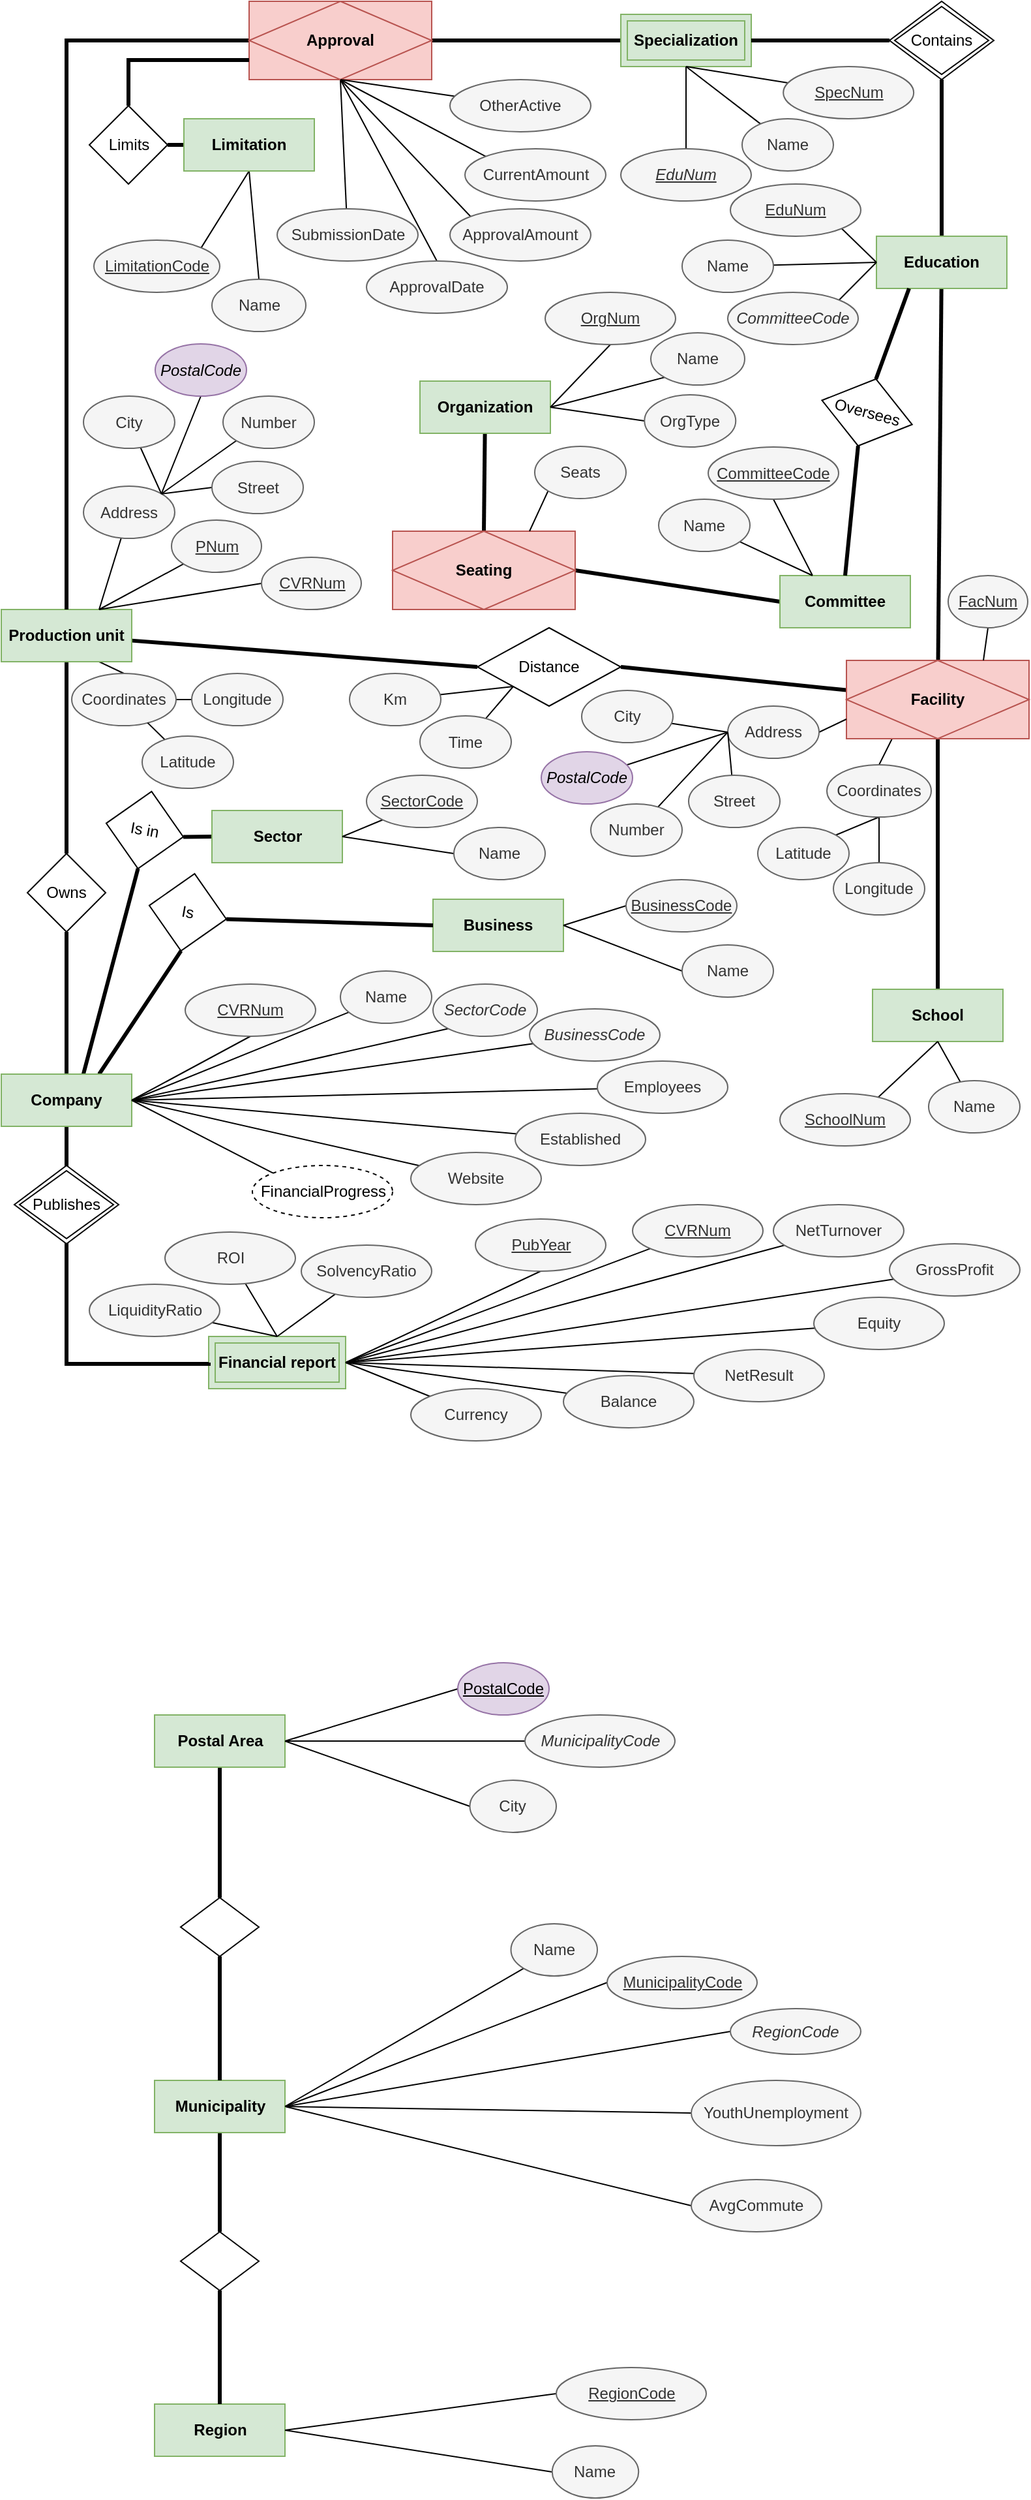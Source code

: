 <mxfile version="13.6.2" type="device"><diagram id="R2lEEEUBdFMjLlhIrx00" name="Page-1"><mxGraphModel dx="1422" dy="794" grid="1" gridSize="10" guides="1" tooltips="1" connect="1" arrows="1" fold="1" page="1" pageScale="1" pageWidth="827" pageHeight="1169" math="0" shadow="0" extFonts="Permanent Marker^https://fonts.googleapis.com/css?family=Permanent+Marker"><root><mxCell id="0"/><mxCell id="1" parent="0"/><mxCell id="ZWvB_B88HKufBwepYEwD-77" style="edgeStyle=none;orthogonalLoop=1;jettySize=auto;html=1;entryX=0.5;entryY=1;entryDx=0;entryDy=0;endArrow=none;endFill=0;strokeColor=#000000;strokeWidth=3;" parent="1" source="ZWvB_B88HKufBwepYEwD-1" target="ZWvB_B88HKufBwepYEwD-22" edge="1"><mxGeometry relative="1" as="geometry"><mxPoint x="70" y="758" as="targetPoint"/></mxGeometry></mxCell><mxCell id="ZWvB_B88HKufBwepYEwD-177" style="edgeStyle=none;rounded=0;orthogonalLoop=1;jettySize=auto;html=1;entryX=0.5;entryY=0;entryDx=0;entryDy=0;endArrow=none;endFill=0;strokeColor=#000000;strokeWidth=3;" parent="1" source="ZWvB_B88HKufBwepYEwD-1" edge="1"><mxGeometry relative="1" as="geometry"><mxPoint x="70" y="952" as="targetPoint"/></mxGeometry></mxCell><mxCell id="fMbRERLVBuV7ogsrsI-v-28" style="edgeStyle=none;rounded=0;orthogonalLoop=1;jettySize=auto;html=1;exitX=1;exitY=0.5;exitDx=0;exitDy=0;entryX=0.5;entryY=1;entryDx=0;entryDy=0;endArrow=none;endFill=0;strokeWidth=1;fontSize=11;" parent="1" source="ZWvB_B88HKufBwepYEwD-1" target="ZWvB_B88HKufBwepYEwD-84" edge="1"><mxGeometry relative="1" as="geometry"/></mxCell><mxCell id="fMbRERLVBuV7ogsrsI-v-30" style="edgeStyle=none;rounded=0;orthogonalLoop=1;jettySize=auto;html=1;entryX=0.5;entryY=1;entryDx=0;entryDy=0;endArrow=none;endFill=0;strokeWidth=3;fontSize=11;" parent="1" target="fMbRERLVBuV7ogsrsI-v-29" edge="1"><mxGeometry relative="1" as="geometry"><mxPoint x="80" y="870" as="sourcePoint"/><mxPoint x="146.791" y="748.544" as="targetPoint"/></mxGeometry></mxCell><mxCell id="fMbRERLVBuV7ogsrsI-v-48" style="edgeStyle=none;rounded=0;orthogonalLoop=1;jettySize=auto;html=1;exitX=0.75;exitY=0;exitDx=0;exitDy=0;entryX=0.5;entryY=1;entryDx=0;entryDy=0;endArrow=none;endFill=0;strokeWidth=3;fontSize=9;" parent="1" source="ZWvB_B88HKufBwepYEwD-1" target="fMbRERLVBuV7ogsrsI-v-47" edge="1"><mxGeometry relative="1" as="geometry"/></mxCell><mxCell id="ZWvB_B88HKufBwepYEwD-1" value="Company" style="whiteSpace=wrap;html=1;align=center;fillColor=#d5e8d4;strokeColor=#82b366;fontStyle=1" parent="1" vertex="1"><mxGeometry x="20" y="859" width="100" height="40" as="geometry"/></mxCell><mxCell id="ZWvB_B88HKufBwepYEwD-76" style="edgeStyle=none;orthogonalLoop=1;jettySize=auto;html=1;entryX=0.5;entryY=0;entryDx=0;entryDy=0;endArrow=none;endFill=0;strokeColor=#000000;strokeWidth=3;" parent="1" source="ZWvB_B88HKufBwepYEwD-10" target="ZWvB_B88HKufBwepYEwD-22" edge="1"><mxGeometry relative="1" as="geometry"/></mxCell><mxCell id="ZWvB_B88HKufBwepYEwD-124" style="edgeStyle=none;rounded=0;orthogonalLoop=1;jettySize=auto;html=1;entryX=0;entryY=0.5;entryDx=0;entryDy=0;endArrow=none;endFill=0;strokeColor=#000000;strokeWidth=3;" parent="1" source="ZWvB_B88HKufBwepYEwD-10" target="ZWvB_B88HKufBwepYEwD-123" edge="1"><mxGeometry relative="1" as="geometry"/></mxCell><mxCell id="fMbRERLVBuV7ogsrsI-v-2" style="rounded=0;orthogonalLoop=1;jettySize=auto;html=1;entryX=0.5;entryY=0;entryDx=0;entryDy=0;endArrow=none;endFill=0;exitX=0.75;exitY=1;exitDx=0;exitDy=0;" parent="1" source="ZWvB_B88HKufBwepYEwD-10" target="fMbRERLVBuV7ogsrsI-v-1" edge="1"><mxGeometry relative="1" as="geometry"/></mxCell><mxCell id="ZWvB_B88HKufBwepYEwD-10" value="Production unit" style="whiteSpace=wrap;html=1;align=center;fillColor=#d5e8d4;strokeColor=#82b366;fontStyle=1" parent="1" vertex="1"><mxGeometry x="20" y="503" width="100" height="40" as="geometry"/></mxCell><mxCell id="ZWvB_B88HKufBwepYEwD-75" style="edgeStyle=none;orthogonalLoop=1;jettySize=auto;html=1;entryX=1;entryY=0.5;entryDx=0;entryDy=0;endArrow=none;endFill=0;strokeColor=#000000;strokeWidth=3;" parent="1" source="ZWvB_B88HKufBwepYEwD-16" target="ZWvB_B88HKufBwepYEwD-18" edge="1"><mxGeometry relative="1" as="geometry"/></mxCell><mxCell id="ZWvB_B88HKufBwepYEwD-16" value="Specialization" style="shape=ext;margin=3;double=1;whiteSpace=wrap;html=1;align=center;fillColor=#d5e8d4;strokeColor=#82b366;fontStyle=1" parent="1" vertex="1"><mxGeometry x="495" y="47" width="100" height="40" as="geometry"/></mxCell><mxCell id="ZWvB_B88HKufBwepYEwD-43" style="edgeStyle=none;orthogonalLoop=1;jettySize=auto;html=1;endArrow=none;endFill=0;strokeColor=#000000;strokeWidth=3;" parent="1" source="ZWvB_B88HKufBwepYEwD-17" target="ZWvB_B88HKufBwepYEwD-42" edge="1"><mxGeometry relative="1" as="geometry"/></mxCell><mxCell id="fMbRERLVBuV7ogsrsI-v-22" style="edgeStyle=none;rounded=0;orthogonalLoop=1;jettySize=auto;html=1;exitX=0.5;exitY=0;exitDx=0;exitDy=0;entryX=0.5;entryY=1;entryDx=0;entryDy=0;endArrow=none;endFill=0;strokeWidth=3;" parent="1" source="ZWvB_B88HKufBwepYEwD-17" target="fMbRERLVBuV7ogsrsI-v-21" edge="1"><mxGeometry relative="1" as="geometry"/></mxCell><mxCell id="ZWvB_B88HKufBwepYEwD-17" value="Education" style="whiteSpace=wrap;html=1;align=center;fillColor=#d5e8d4;strokeColor=#82b366;fontStyle=1" parent="1" vertex="1"><mxGeometry x="691" y="217" width="100" height="40" as="geometry"/></mxCell><mxCell id="ZWvB_B88HKufBwepYEwD-166" style="edgeStyle=orthogonalEdgeStyle;rounded=0;orthogonalLoop=1;jettySize=auto;html=1;entryX=0.5;entryY=0;entryDx=0;entryDy=0;endArrow=none;endFill=0;strokeColor=#000000;exitX=0;exitY=0.5;exitDx=0;exitDy=0;strokeWidth=3;" parent="1" source="ZWvB_B88HKufBwepYEwD-18" target="ZWvB_B88HKufBwepYEwD-10" edge="1"><mxGeometry relative="1" as="geometry"/></mxCell><mxCell id="ZWvB_B88HKufBwepYEwD-228" style="edgeStyle=none;rounded=0;orthogonalLoop=1;jettySize=auto;html=1;entryX=0;entryY=0;entryDx=0;entryDy=0;endArrow=none;endFill=0;strokeColor=#000000;strokeWidth=1;exitX=0.5;exitY=1;exitDx=0;exitDy=0;" parent="1" source="ZWvB_B88HKufBwepYEwD-18" target="ZWvB_B88HKufBwepYEwD-226" edge="1"><mxGeometry relative="1" as="geometry"/></mxCell><mxCell id="ZWvB_B88HKufBwepYEwD-231" style="edgeStyle=none;rounded=0;orthogonalLoop=1;jettySize=auto;html=1;exitX=0.5;exitY=1;exitDx=0;exitDy=0;endArrow=none;endFill=0;strokeColor=#000000;strokeWidth=1;" parent="1" source="ZWvB_B88HKufBwepYEwD-18" target="ZWvB_B88HKufBwepYEwD-224" edge="1"><mxGeometry relative="1" as="geometry"/></mxCell><mxCell id="ZWvB_B88HKufBwepYEwD-232" style="edgeStyle=none;rounded=0;orthogonalLoop=1;jettySize=auto;html=1;exitX=0.5;exitY=1;exitDx=0;exitDy=0;entryX=0.5;entryY=0;entryDx=0;entryDy=0;endArrow=none;endFill=0;strokeColor=#000000;strokeWidth=1;" parent="1" source="ZWvB_B88HKufBwepYEwD-18" target="ZWvB_B88HKufBwepYEwD-225" edge="1"><mxGeometry relative="1" as="geometry"/></mxCell><mxCell id="ZWvB_B88HKufBwepYEwD-233" style="edgeStyle=none;rounded=0;orthogonalLoop=1;jettySize=auto;html=1;exitX=0.5;exitY=1;exitDx=0;exitDy=0;entryX=0;entryY=0;entryDx=0;entryDy=0;endArrow=none;endFill=0;strokeColor=#000000;strokeWidth=1;" parent="1" source="ZWvB_B88HKufBwepYEwD-18" target="ZWvB_B88HKufBwepYEwD-227" edge="1"><mxGeometry relative="1" as="geometry"/></mxCell><mxCell id="ZWvB_B88HKufBwepYEwD-18" value="Approval" style="shape=associativeEntity;whiteSpace=wrap;html=1;align=center;fillColor=#f8cecc;strokeColor=#b85450;fontStyle=1" parent="1" vertex="1"><mxGeometry x="210" y="37" width="140" height="60" as="geometry"/></mxCell><mxCell id="ZWvB_B88HKufBwepYEwD-22" value="Owns" style="shape=rhombus;perimeter=rhombusPerimeter;whiteSpace=wrap;html=1;align=center;" parent="1" vertex="1"><mxGeometry x="40" y="690" width="60" height="60" as="geometry"/></mxCell><mxCell id="ZWvB_B88HKufBwepYEwD-44" style="edgeStyle=none;orthogonalLoop=1;jettySize=auto;html=1;entryX=0.5;entryY=1;entryDx=0;entryDy=0;endArrow=none;endFill=0;strokeColor=#000000;strokeWidth=3;" parent="1" source="ZWvB_B88HKufBwepYEwD-36" target="ZWvB_B88HKufBwepYEwD-42" edge="1"><mxGeometry relative="1" as="geometry"/></mxCell><mxCell id="ZWvB_B88HKufBwepYEwD-36" value="School" style="whiteSpace=wrap;html=1;align=center;fillColor=#d5e8d4;strokeColor=#82b366;fontStyle=1" parent="1" vertex="1"><mxGeometry x="688" y="794" width="100" height="40" as="geometry"/></mxCell><mxCell id="ZWvB_B88HKufBwepYEwD-41" style="edgeStyle=none;orthogonalLoop=1;jettySize=auto;html=1;entryX=0.5;entryY=1;entryDx=0;entryDy=0;endArrow=none;endFill=0;strokeColor=#000000;strokeWidth=1;exitX=0.74;exitY=0.1;exitDx=0;exitDy=0;exitPerimeter=0;" parent="1" source="ZWvB_B88HKufBwepYEwD-37" target="ZWvB_B88HKufBwepYEwD-36" edge="1"><mxGeometry relative="1" as="geometry"><mxPoint x="697.503" y="866.14" as="sourcePoint"/></mxGeometry></mxCell><mxCell id="ZWvB_B88HKufBwepYEwD-37" value="SchoolNum" style="ellipse;whiteSpace=wrap;html=1;align=center;fontStyle=4;fillColor=#f5f5f5;strokeColor=#666666;fontColor=#333333;" parent="1" vertex="1"><mxGeometry x="617" y="874" width="100" height="40" as="geometry"/></mxCell><mxCell id="ZWvB_B88HKufBwepYEwD-40" style="edgeStyle=none;orthogonalLoop=1;jettySize=auto;html=1;entryX=0.5;entryY=1;entryDx=0;entryDy=0;endArrow=none;endFill=0;strokeColor=#000000;strokeWidth=1;" parent="1" source="ZWvB_B88HKufBwepYEwD-39" target="ZWvB_B88HKufBwepYEwD-36" edge="1"><mxGeometry relative="1" as="geometry"/></mxCell><mxCell id="ZWvB_B88HKufBwepYEwD-39" value="Name" style="ellipse;whiteSpace=wrap;html=1;align=center;fontStyle=0;fillColor=#f5f5f5;strokeColor=#666666;fontColor=#333333;" parent="1" vertex="1"><mxGeometry x="731" y="864" width="70" height="40" as="geometry"/></mxCell><mxCell id="ZWvB_B88HKufBwepYEwD-141" style="edgeStyle=none;rounded=0;orthogonalLoop=1;jettySize=auto;html=1;entryX=1;entryY=0.5;entryDx=0;entryDy=0;endArrow=none;endFill=0;strokeColor=#000000;strokeWidth=3;" parent="1" source="ZWvB_B88HKufBwepYEwD-42" target="ZWvB_B88HKufBwepYEwD-123" edge="1"><mxGeometry relative="1" as="geometry"/></mxCell><mxCell id="fMbRERLVBuV7ogsrsI-v-15" style="edgeStyle=none;rounded=0;orthogonalLoop=1;jettySize=auto;html=1;exitX=0.25;exitY=1;exitDx=0;exitDy=0;entryX=0.5;entryY=0;entryDx=0;entryDy=0;endArrow=none;endFill=0;" parent="1" source="ZWvB_B88HKufBwepYEwD-42" target="fMbRERLVBuV7ogsrsI-v-10" edge="1"><mxGeometry relative="1" as="geometry"/></mxCell><mxCell id="ZWvB_B88HKufBwepYEwD-42" value="Facility" style="shape=associativeEntity;whiteSpace=wrap;html=1;align=center;fillColor=#f8cecc;strokeColor=#b85450;fontStyle=1" parent="1" vertex="1"><mxGeometry x="668" y="542" width="140" height="60" as="geometry"/></mxCell><mxCell id="fMbRERLVBuV7ogsrsI-v-7" style="edgeStyle=none;rounded=0;orthogonalLoop=1;jettySize=auto;html=1;exitX=1;exitY=0.5;exitDx=0;exitDy=0;entryX=0;entryY=0.75;entryDx=0;entryDy=0;endArrow=none;endFill=0;" parent="1" source="ZWvB_B88HKufBwepYEwD-48" target="ZWvB_B88HKufBwepYEwD-42" edge="1"><mxGeometry relative="1" as="geometry"><mxPoint x="637.749" y="595.858" as="sourcePoint"/></mxGeometry></mxCell><mxCell id="ZWvB_B88HKufBwepYEwD-48" value="Address" style="ellipse;whiteSpace=wrap;html=1;align=center;fontStyle=0;fillColor=#f5f5f5;strokeColor=#666666;fontColor=#333333;" parent="1" vertex="1"><mxGeometry x="577" y="577" width="70" height="40" as="geometry"/></mxCell><mxCell id="ZWvB_B88HKufBwepYEwD-57" style="edgeStyle=none;orthogonalLoop=1;jettySize=auto;html=1;endArrow=none;endFill=0;strokeColor=#000000;entryX=0;entryY=0.5;entryDx=0;entryDy=0;" parent="1" source="ZWvB_B88HKufBwepYEwD-50" target="ZWvB_B88HKufBwepYEwD-48" edge="1"><mxGeometry relative="1" as="geometry"><mxPoint x="538" y="637" as="targetPoint"/></mxGeometry></mxCell><mxCell id="ZWvB_B88HKufBwepYEwD-50" value="Street" style="ellipse;whiteSpace=wrap;html=1;align=center;fontStyle=0;fillColor=#f5f5f5;strokeColor=#666666;fontColor=#333333;" parent="1" vertex="1"><mxGeometry x="547" y="630" width="70" height="40" as="geometry"/></mxCell><mxCell id="ZWvB_B88HKufBwepYEwD-56" style="edgeStyle=none;orthogonalLoop=1;jettySize=auto;html=1;entryX=0;entryY=0.5;entryDx=0;entryDy=0;endArrow=none;endFill=0;strokeColor=#000000;" parent="1" source="ZWvB_B88HKufBwepYEwD-51" target="ZWvB_B88HKufBwepYEwD-48" edge="1"><mxGeometry relative="1" as="geometry"/></mxCell><mxCell id="ZWvB_B88HKufBwepYEwD-51" value="Number" style="ellipse;whiteSpace=wrap;html=1;align=center;fontStyle=0;fillColor=#f5f5f5;strokeColor=#666666;fontColor=#333333;" parent="1" vertex="1"><mxGeometry x="472" y="652" width="70" height="40" as="geometry"/></mxCell><mxCell id="ZWvB_B88HKufBwepYEwD-55" style="edgeStyle=none;orthogonalLoop=1;jettySize=auto;html=1;endArrow=none;endFill=0;strokeColor=#000000;entryX=0;entryY=0.5;entryDx=0;entryDy=0;" parent="1" source="ZWvB_B88HKufBwepYEwD-52" target="ZWvB_B88HKufBwepYEwD-48" edge="1"><mxGeometry relative="1" as="geometry"><mxPoint x="583" y="602" as="targetPoint"/></mxGeometry></mxCell><mxCell id="ZWvB_B88HKufBwepYEwD-52" value="&lt;i&gt;PostalCode&lt;/i&gt;" style="ellipse;whiteSpace=wrap;html=1;align=center;fontStyle=0;fillColor=#e1d5e7;strokeColor=#9673a6;" parent="1" vertex="1"><mxGeometry x="434" y="612" width="70" height="40" as="geometry"/></mxCell><mxCell id="ZWvB_B88HKufBwepYEwD-54" style="edgeStyle=none;orthogonalLoop=1;jettySize=auto;html=1;entryX=0;entryY=0.5;entryDx=0;entryDy=0;endArrow=none;endFill=0;strokeColor=#000000;" parent="1" source="ZWvB_B88HKufBwepYEwD-53" target="ZWvB_B88HKufBwepYEwD-48" edge="1"><mxGeometry relative="1" as="geometry"/></mxCell><mxCell id="ZWvB_B88HKufBwepYEwD-53" value="City" style="ellipse;whiteSpace=wrap;html=1;align=center;fontStyle=0;fillColor=#f5f5f5;strokeColor=#666666;fontColor=#333333;" parent="1" vertex="1"><mxGeometry x="465" y="565" width="70" height="40" as="geometry"/></mxCell><mxCell id="ZWvB_B88HKufBwepYEwD-66" style="edgeStyle=none;orthogonalLoop=1;jettySize=auto;html=1;entryX=0;entryY=0.5;entryDx=0;entryDy=0;endArrow=none;endFill=0;strokeColor=#000000;" parent="1" source="ZWvB_B88HKufBwepYEwD-65" target="ZWvB_B88HKufBwepYEwD-17" edge="1"><mxGeometry relative="1" as="geometry"/></mxCell><mxCell id="ZWvB_B88HKufBwepYEwD-65" value="Name" style="ellipse;whiteSpace=wrap;html=1;align=center;fontStyle=0;fillColor=#f5f5f5;strokeColor=#666666;fontColor=#333333;" parent="1" vertex="1"><mxGeometry x="542" y="220" width="70" height="40" as="geometry"/></mxCell><mxCell id="ZWvB_B88HKufBwepYEwD-68" style="edgeStyle=none;orthogonalLoop=1;jettySize=auto;html=1;entryX=0;entryY=0.5;entryDx=0;entryDy=0;endArrow=none;endFill=0;strokeColor=#000000;exitX=1;exitY=1;exitDx=0;exitDy=0;" parent="1" source="ZWvB_B88HKufBwepYEwD-67" target="ZWvB_B88HKufBwepYEwD-17" edge="1"><mxGeometry relative="1" as="geometry"><mxPoint x="663.361" y="214.889" as="sourcePoint"/></mxGeometry></mxCell><mxCell id="ZWvB_B88HKufBwepYEwD-67" value="EduNum" style="ellipse;whiteSpace=wrap;html=1;align=center;fontStyle=4;fillColor=#f5f5f5;strokeColor=#666666;fontColor=#333333;" parent="1" vertex="1"><mxGeometry x="579" y="177" width="100" height="40" as="geometry"/></mxCell><mxCell id="ZWvB_B88HKufBwepYEwD-72" style="edgeStyle=none;orthogonalLoop=1;jettySize=auto;html=1;entryX=0.5;entryY=1;entryDx=0;entryDy=0;endArrow=none;endFill=0;strokeColor=#000000;" parent="1" source="ZWvB_B88HKufBwepYEwD-69" target="ZWvB_B88HKufBwepYEwD-16" edge="1"><mxGeometry relative="1" as="geometry"/></mxCell><mxCell id="ZWvB_B88HKufBwepYEwD-69" value="SpecNum" style="ellipse;whiteSpace=wrap;html=1;align=center;fontStyle=4;fillColor=#f5f5f5;strokeColor=#666666;fontColor=#333333;" parent="1" vertex="1"><mxGeometry x="619.58" y="87" width="100" height="40" as="geometry"/></mxCell><mxCell id="ZWvB_B88HKufBwepYEwD-73" style="edgeStyle=none;orthogonalLoop=1;jettySize=auto;html=1;entryX=0.5;entryY=1;entryDx=0;entryDy=0;endArrow=none;endFill=0;strokeColor=#000000;" parent="1" source="ZWvB_B88HKufBwepYEwD-70" target="ZWvB_B88HKufBwepYEwD-16" edge="1"><mxGeometry relative="1" as="geometry"/></mxCell><mxCell id="ZWvB_B88HKufBwepYEwD-70" value="Name" style="ellipse;whiteSpace=wrap;html=1;align=center;fontStyle=0;fillColor=#f5f5f5;strokeColor=#666666;fontColor=#333333;" parent="1" vertex="1"><mxGeometry x="588" y="127" width="70" height="40" as="geometry"/></mxCell><mxCell id="ZWvB_B88HKufBwepYEwD-79" style="edgeStyle=none;orthogonalLoop=1;jettySize=auto;html=1;entryX=0.75;entryY=0;entryDx=0;entryDy=0;endArrow=none;endFill=0;strokeColor=#000000;" parent="1" source="ZWvB_B88HKufBwepYEwD-78" target="ZWvB_B88HKufBwepYEwD-10" edge="1"><mxGeometry relative="1" as="geometry"><mxPoint x="82.5" y="484.5" as="targetPoint"/></mxGeometry></mxCell><mxCell id="ZWvB_B88HKufBwepYEwD-78" value="PNum" style="ellipse;whiteSpace=wrap;html=1;align=center;fontStyle=4;fillColor=#f5f5f5;strokeColor=#666666;fontColor=#333333;" parent="1" vertex="1"><mxGeometry x="150.5" y="434.5" width="69" height="40" as="geometry"/></mxCell><mxCell id="ZWvB_B88HKufBwepYEwD-84" value="CVRNum" style="ellipse;whiteSpace=wrap;html=1;align=center;fontStyle=4;fillColor=#f5f5f5;strokeColor=#666666;fontColor=#333333;" parent="1" vertex="1"><mxGeometry x="161" y="790" width="100" height="40" as="geometry"/></mxCell><mxCell id="ZWvB_B88HKufBwepYEwD-87" style="edgeStyle=none;rounded=0;orthogonalLoop=1;jettySize=auto;html=1;entryX=1;entryY=0.5;entryDx=0;entryDy=0;endArrow=none;endFill=0;strokeColor=#000000;" parent="1" source="ZWvB_B88HKufBwepYEwD-85" target="ZWvB_B88HKufBwepYEwD-1" edge="1"><mxGeometry relative="1" as="geometry"><mxPoint x="149" y="854" as="targetPoint"/></mxGeometry></mxCell><mxCell id="ZWvB_B88HKufBwepYEwD-85" value="Name" style="ellipse;whiteSpace=wrap;html=1;align=center;fontStyle=0;fillColor=#f5f5f5;strokeColor=#666666;fontColor=#333333;" parent="1" vertex="1"><mxGeometry x="280" y="780" width="70" height="40" as="geometry"/></mxCell><mxCell id="ZWvB_B88HKufBwepYEwD-118" style="edgeStyle=none;rounded=0;orthogonalLoop=1;jettySize=auto;html=1;entryX=0.5;entryY=1;entryDx=0;entryDy=0;endArrow=none;endFill=0;strokeColor=#000000;exitX=1;exitY=0;exitDx=0;exitDy=0;" parent="1" source="ZWvB_B88HKufBwepYEwD-93" target="ZWvB_B88HKufBwepYEwD-99" edge="1"><mxGeometry relative="1" as="geometry"><mxPoint x="111.5" y="371.5" as="sourcePoint"/></mxGeometry></mxCell><mxCell id="ZWvB_B88HKufBwepYEwD-119" style="edgeStyle=none;rounded=0;orthogonalLoop=1;jettySize=auto;html=1;entryX=0;entryY=1;entryDx=0;entryDy=0;endArrow=none;endFill=0;strokeColor=#000000;exitX=1;exitY=0;exitDx=0;exitDy=0;" parent="1" source="ZWvB_B88HKufBwepYEwD-93" target="ZWvB_B88HKufBwepYEwD-97" edge="1"><mxGeometry relative="1" as="geometry"><mxPoint x="155.5" y="373" as="targetPoint"/></mxGeometry></mxCell><mxCell id="ZWvB_B88HKufBwepYEwD-151" style="edgeStyle=none;rounded=0;orthogonalLoop=1;jettySize=auto;html=1;entryX=0.75;entryY=0;entryDx=0;entryDy=0;endArrow=none;endFill=0;strokeColor=#000000;" parent="1" source="ZWvB_B88HKufBwepYEwD-93" target="ZWvB_B88HKufBwepYEwD-10" edge="1"><mxGeometry relative="1" as="geometry"><mxPoint x="82.5" y="484.5" as="targetPoint"/></mxGeometry></mxCell><mxCell id="ZWvB_B88HKufBwepYEwD-93" value="Address" style="ellipse;whiteSpace=wrap;html=1;align=center;fontStyle=0;fillColor=#f5f5f5;strokeColor=#666666;fontColor=#333333;" parent="1" vertex="1"><mxGeometry x="83" y="408.5" width="70" height="40" as="geometry"/></mxCell><mxCell id="fMbRERLVBuV7ogsrsI-v-25" style="edgeStyle=none;rounded=0;orthogonalLoop=1;jettySize=auto;html=1;exitX=0;exitY=0.5;exitDx=0;exitDy=0;endArrow=none;endFill=0;strokeWidth=1;fontSize=11;entryX=1;entryY=0;entryDx=0;entryDy=0;" parent="1" source="ZWvB_B88HKufBwepYEwD-95" target="ZWvB_B88HKufBwepYEwD-93" edge="1"><mxGeometry relative="1" as="geometry"/></mxCell><mxCell id="ZWvB_B88HKufBwepYEwD-95" value="Street" style="ellipse;whiteSpace=wrap;html=1;align=center;fontStyle=0;fillColor=#f5f5f5;strokeColor=#666666;fontColor=#333333;" parent="1" vertex="1"><mxGeometry x="181.5" y="389.5" width="70" height="40" as="geometry"/></mxCell><mxCell id="ZWvB_B88HKufBwepYEwD-97" value="Number" style="ellipse;whiteSpace=wrap;html=1;align=center;fontStyle=0;fillColor=#f5f5f5;strokeColor=#666666;fontColor=#333333;" parent="1" vertex="1"><mxGeometry x="190" y="339.5" width="70" height="40" as="geometry"/></mxCell><mxCell id="ZWvB_B88HKufBwepYEwD-99" value="&lt;i&gt;PostalCode&lt;/i&gt;" style="ellipse;whiteSpace=wrap;html=1;align=center;fontStyle=0;fillColor=#e1d5e7;strokeColor=#9673a6;" parent="1" vertex="1"><mxGeometry x="138" y="299.5" width="70" height="40" as="geometry"/></mxCell><mxCell id="ZWvB_B88HKufBwepYEwD-117" style="edgeStyle=none;rounded=0;orthogonalLoop=1;jettySize=auto;html=1;endArrow=none;endFill=0;strokeColor=#000000;entryX=1;entryY=0;entryDx=0;entryDy=0;" parent="1" source="ZWvB_B88HKufBwepYEwD-101" target="ZWvB_B88HKufBwepYEwD-93" edge="1"><mxGeometry relative="1" as="geometry"><mxPoint x="101.5" y="421.5" as="targetPoint"/></mxGeometry></mxCell><mxCell id="ZWvB_B88HKufBwepYEwD-101" value="City" style="ellipse;whiteSpace=wrap;html=1;align=center;fontStyle=0;fillColor=#f5f5f5;strokeColor=#666666;fontColor=#333333;" parent="1" vertex="1"><mxGeometry x="83" y="339.5" width="70" height="40" as="geometry"/></mxCell><mxCell id="ZWvB_B88HKufBwepYEwD-110" style="edgeStyle=none;rounded=0;orthogonalLoop=1;jettySize=auto;html=1;entryX=0.5;entryY=1;entryDx=0;entryDy=0;endArrow=none;endFill=0;strokeColor=#000000;" parent="1" source="ZWvB_B88HKufBwepYEwD-109" target="ZWvB_B88HKufBwepYEwD-16" edge="1"><mxGeometry relative="1" as="geometry"/></mxCell><mxCell id="ZWvB_B88HKufBwepYEwD-109" value="EduNum" style="ellipse;whiteSpace=wrap;html=1;align=center;fontStyle=6;fillColor=#f5f5f5;strokeColor=#666666;fontColor=#333333;" parent="1" vertex="1"><mxGeometry x="495" y="150" width="100" height="40" as="geometry"/></mxCell><mxCell id="ZWvB_B88HKufBwepYEwD-123" value="Distance" style="shape=rhombus;perimeter=rhombusPerimeter;whiteSpace=wrap;html=1;align=center;" parent="1" vertex="1"><mxGeometry x="385" y="517" width="110" height="60" as="geometry"/></mxCell><mxCell id="ZWvB_B88HKufBwepYEwD-130" style="edgeStyle=none;rounded=0;orthogonalLoop=1;jettySize=auto;html=1;entryX=0;entryY=1;entryDx=0;entryDy=0;endArrow=none;endFill=0;strokeColor=#000000;" parent="1" source="ZWvB_B88HKufBwepYEwD-129" target="ZWvB_B88HKufBwepYEwD-123" edge="1"><mxGeometry relative="1" as="geometry"/></mxCell><mxCell id="ZWvB_B88HKufBwepYEwD-129" value="Km" style="ellipse;whiteSpace=wrap;html=1;align=center;fontStyle=0;fillColor=#f5f5f5;strokeColor=#666666;fontColor=#333333;" parent="1" vertex="1"><mxGeometry x="287" y="552" width="70" height="40" as="geometry"/></mxCell><mxCell id="ZWvB_B88HKufBwepYEwD-133" style="edgeStyle=none;rounded=0;orthogonalLoop=1;jettySize=auto;html=1;entryX=0;entryY=1;entryDx=0;entryDy=0;endArrow=none;endFill=0;strokeColor=#000000;" parent="1" source="ZWvB_B88HKufBwepYEwD-131" target="ZWvB_B88HKufBwepYEwD-123" edge="1"><mxGeometry relative="1" as="geometry"/></mxCell><mxCell id="ZWvB_B88HKufBwepYEwD-131" value="Time" style="ellipse;whiteSpace=wrap;html=1;align=center;fontStyle=0;fillColor=#f5f5f5;strokeColor=#666666;fontColor=#333333;" parent="1" vertex="1"><mxGeometry x="341" y="584.5" width="70" height="40" as="geometry"/></mxCell><mxCell id="ZWvB_B88HKufBwepYEwD-138" style="edgeStyle=none;rounded=0;orthogonalLoop=1;jettySize=auto;html=1;entryX=1;entryY=0.5;entryDx=0;entryDy=0;endArrow=none;endFill=0;strokeColor=#000000;exitX=0;exitY=1;exitDx=0;exitDy=0;" parent="1" source="ZWvB_B88HKufBwepYEwD-137" target="ZWvB_B88HKufBwepYEwD-1" edge="1"><mxGeometry relative="1" as="geometry"><mxPoint x="149" y="854" as="targetPoint"/></mxGeometry></mxCell><mxCell id="ZWvB_B88HKufBwepYEwD-137" value="SectorCode" style="ellipse;whiteSpace=wrap;html=1;align=center;fontStyle=2;fillColor=#f5f5f5;strokeColor=#666666;fontColor=#333333;" parent="1" vertex="1"><mxGeometry x="351" y="790" width="80" height="40" as="geometry"/></mxCell><mxCell id="ZWvB_B88HKufBwepYEwD-243" style="edgeStyle=none;rounded=0;orthogonalLoop=1;jettySize=auto;html=1;entryX=0.5;entryY=0;entryDx=0;entryDy=0;endArrow=none;endFill=0;strokeColor=#000000;strokeWidth=3;" parent="1" source="ZWvB_B88HKufBwepYEwD-139" target="ZWvB_B88HKufBwepYEwD-242" edge="1"><mxGeometry relative="1" as="geometry"/></mxCell><mxCell id="ZWvB_B88HKufBwepYEwD-250" style="edgeStyle=none;rounded=0;orthogonalLoop=1;jettySize=auto;html=1;entryX=0;entryY=0.5;entryDx=0;entryDy=0;endArrow=none;endFill=0;strokeColor=#000000;strokeWidth=1;exitX=1;exitY=0.5;exitDx=0;exitDy=0;" parent="1" source="ZWvB_B88HKufBwepYEwD-139" target="ZWvB_B88HKufBwepYEwD-236" edge="1"><mxGeometry relative="1" as="geometry"/></mxCell><mxCell id="ZWvB_B88HKufBwepYEwD-251" style="edgeStyle=none;rounded=0;orthogonalLoop=1;jettySize=auto;html=1;entryX=0;entryY=0.5;entryDx=0;entryDy=0;endArrow=none;endFill=0;strokeColor=#000000;strokeWidth=1;exitX=1;exitY=0.5;exitDx=0;exitDy=0;" parent="1" source="ZWvB_B88HKufBwepYEwD-139" target="ZWvB_B88HKufBwepYEwD-190" edge="1"><mxGeometry relative="1" as="geometry"/></mxCell><mxCell id="ZWvB_B88HKufBwepYEwD-252" style="edgeStyle=none;rounded=0;orthogonalLoop=1;jettySize=auto;html=1;entryX=0;entryY=0.5;entryDx=0;entryDy=0;endArrow=none;endFill=0;strokeColor=#000000;strokeWidth=1;exitX=1;exitY=0.5;exitDx=0;exitDy=0;" parent="1" source="ZWvB_B88HKufBwepYEwD-139" target="ZWvB_B88HKufBwepYEwD-189" edge="1"><mxGeometry relative="1" as="geometry"/></mxCell><mxCell id="ZWvB_B88HKufBwepYEwD-253" style="edgeStyle=none;rounded=0;orthogonalLoop=1;jettySize=auto;html=1;entryX=0;entryY=0.5;entryDx=0;entryDy=0;endArrow=none;endFill=0;strokeColor=#000000;strokeWidth=1;exitX=1;exitY=0.5;exitDx=0;exitDy=0;" parent="1" source="ZWvB_B88HKufBwepYEwD-139" target="ZWvB_B88HKufBwepYEwD-237" edge="1"><mxGeometry relative="1" as="geometry"/></mxCell><mxCell id="ZWvB_B88HKufBwepYEwD-139" value="Municipality" style="whiteSpace=wrap;html=1;align=center;fillColor=#d5e8d4;strokeColor=#82b366;fontStyle=1" parent="1" vertex="1"><mxGeometry x="137.5" y="1630" width="100" height="40" as="geometry"/></mxCell><mxCell id="ZWvB_B88HKufBwepYEwD-256" style="edgeStyle=none;rounded=0;orthogonalLoop=1;jettySize=auto;html=1;exitX=1;exitY=0.5;exitDx=0;exitDy=0;entryX=0;entryY=0.5;entryDx=0;entryDy=0;endArrow=none;endFill=0;strokeColor=#000000;strokeWidth=1;" parent="1" source="ZWvB_B88HKufBwepYEwD-140" target="ZWvB_B88HKufBwepYEwD-238" edge="1"><mxGeometry relative="1" as="geometry"/></mxCell><mxCell id="ZWvB_B88HKufBwepYEwD-140" value="Region" style="whiteSpace=wrap;html=1;align=center;fillColor=#d5e8d4;strokeColor=#82b366;fontStyle=1" parent="1" vertex="1"><mxGeometry x="137.5" y="1878" width="100" height="40" as="geometry"/></mxCell><mxCell id="ZWvB_B88HKufBwepYEwD-240" style="edgeStyle=none;rounded=0;orthogonalLoop=1;jettySize=auto;html=1;entryX=0.5;entryY=0;entryDx=0;entryDy=0;endArrow=none;endFill=0;strokeColor=#000000;strokeWidth=3;" parent="1" source="ZWvB_B88HKufBwepYEwD-142" target="ZWvB_B88HKufBwepYEwD-239" edge="1"><mxGeometry relative="1" as="geometry"/></mxCell><mxCell id="ZWvB_B88HKufBwepYEwD-249" style="edgeStyle=none;rounded=0;orthogonalLoop=1;jettySize=auto;html=1;endArrow=none;endFill=0;strokeColor=#000000;strokeWidth=1;exitX=1;exitY=0.5;exitDx=0;exitDy=0;entryX=0;entryY=0.5;entryDx=0;entryDy=0;" parent="1" source="ZWvB_B88HKufBwepYEwD-142" target="ZWvB_B88HKufBwepYEwD-143" edge="1"><mxGeometry relative="1" as="geometry"><mxPoint x="375.5" y="1330" as="targetPoint"/></mxGeometry></mxCell><mxCell id="ZWvB_B88HKufBwepYEwD-142" value="Postal Area" style="whiteSpace=wrap;html=1;align=center;fillColor=#d5e8d4;strokeColor=#82b366;fontStyle=1" parent="1" vertex="1"><mxGeometry x="137.5" y="1350" width="100" height="40" as="geometry"/></mxCell><mxCell id="ZWvB_B88HKufBwepYEwD-143" value="&lt;span&gt;PostalCode&lt;/span&gt;" style="ellipse;whiteSpace=wrap;html=1;align=center;fontStyle=4;fillColor=#e1d5e7;strokeColor=#9673a6;" parent="1" vertex="1"><mxGeometry x="370" y="1310" width="70" height="40" as="geometry"/></mxCell><mxCell id="ZWvB_B88HKufBwepYEwD-246" style="edgeStyle=none;rounded=0;orthogonalLoop=1;jettySize=auto;html=1;exitX=0.25;exitY=0;exitDx=0;exitDy=0;entryX=0.5;entryY=1;entryDx=0;entryDy=0;endArrow=none;endFill=0;strokeColor=#000000;strokeWidth=1;" parent="1" source="ZWvB_B88HKufBwepYEwD-144" target="ZWvB_B88HKufBwepYEwD-245" edge="1"><mxGeometry relative="1" as="geometry"/></mxCell><mxCell id="ZWvB_B88HKufBwepYEwD-265" style="edgeStyle=none;rounded=0;orthogonalLoop=1;jettySize=auto;html=1;exitX=0;exitY=0.5;exitDx=0;exitDy=0;entryX=1;entryY=0.5;entryDx=0;entryDy=0;endArrow=none;endFill=0;strokeColor=#000000;strokeWidth=3;" parent="1" source="ZWvB_B88HKufBwepYEwD-144" target="ZWvB_B88HKufBwepYEwD-264" edge="1"><mxGeometry relative="1" as="geometry"/></mxCell><mxCell id="ZWvB_B88HKufBwepYEwD-144" value="Committee" style="whiteSpace=wrap;html=1;align=center;fillColor=#d5e8d4;strokeColor=#82b366;fontStyle=1" parent="1" vertex="1"><mxGeometry x="617" y="477" width="100" height="40" as="geometry"/></mxCell><mxCell id="ZWvB_B88HKufBwepYEwD-198" style="edgeStyle=none;rounded=0;orthogonalLoop=1;jettySize=auto;html=1;entryX=0.5;entryY=1;entryDx=0;entryDy=0;endArrow=none;endFill=0;strokeColor=#000000;strokeWidth=1;exitX=1;exitY=0.5;exitDx=0;exitDy=0;" parent="1" source="ZWvB_B88HKufBwepYEwD-155" target="ZWvB_B88HKufBwepYEwD-197" edge="1"><mxGeometry relative="1" as="geometry"/></mxCell><mxCell id="ZWvB_B88HKufBwepYEwD-155" value="Financial report" style="shape=ext;margin=3;double=1;whiteSpace=wrap;html=1;align=center;fillColor=#d5e8d4;strokeColor=#82b366;fontStyle=1" parent="1" vertex="1"><mxGeometry x="179" y="1060" width="105" height="40" as="geometry"/></mxCell><mxCell id="ZWvB_B88HKufBwepYEwD-178" style="edgeStyle=orthogonalEdgeStyle;rounded=0;orthogonalLoop=1;jettySize=auto;html=1;entryX=0;entryY=0.5;entryDx=0;entryDy=0;endArrow=none;endFill=0;strokeColor=#000000;strokeWidth=3;" parent="1" target="ZWvB_B88HKufBwepYEwD-155" edge="1"><mxGeometry relative="1" as="geometry"><Array as="points"><mxPoint x="70" y="1081"/></Array><mxPoint x="70" y="986" as="sourcePoint"/></mxGeometry></mxCell><mxCell id="ZWvB_B88HKufBwepYEwD-158" value="Publishes" style="shape=rhombus;double=1;perimeter=rhombusPerimeter;whiteSpace=wrap;html=1;align=center;" parent="1" vertex="1"><mxGeometry x="30" y="929" width="80" height="60" as="geometry"/></mxCell><mxCell id="ZWvB_B88HKufBwepYEwD-170" style="rounded=0;orthogonalLoop=1;jettySize=auto;html=1;entryX=0.25;entryY=1;entryDx=0;entryDy=0;endArrow=none;endFill=0;strokeColor=#000000;exitX=0.5;exitY=0;exitDx=0;exitDy=0;strokeWidth=3;" parent="1" source="ZWvB_B88HKufBwepYEwD-168" target="ZWvB_B88HKufBwepYEwD-17" edge="1"><mxGeometry relative="1" as="geometry"/></mxCell><mxCell id="ZWvB_B88HKufBwepYEwD-223" style="edgeStyle=none;rounded=0;orthogonalLoop=1;jettySize=auto;html=1;exitX=0.5;exitY=1;exitDx=0;exitDy=0;entryX=0.5;entryY=0;entryDx=0;entryDy=0;endArrow=none;endFill=0;strokeColor=#000000;strokeWidth=3;" parent="1" source="ZWvB_B88HKufBwepYEwD-168" target="ZWvB_B88HKufBwepYEwD-144" edge="1"><mxGeometry relative="1" as="geometry"><mxPoint x="676" y="477" as="targetPoint"/></mxGeometry></mxCell><mxCell id="ZWvB_B88HKufBwepYEwD-168" value="Oversees" style="shape=rhombus;perimeter=rhombusPerimeter;whiteSpace=wrap;html=1;align=center;rotation=15;" parent="1" vertex="1"><mxGeometry x="648" y="325.5" width="71.58" height="53" as="geometry"/></mxCell><mxCell id="ZWvB_B88HKufBwepYEwD-180" style="edgeStyle=none;rounded=0;orthogonalLoop=1;jettySize=auto;html=1;entryX=1;entryY=0.5;entryDx=0;entryDy=0;endArrow=none;endFill=0;strokeColor=#000000;" parent="1" source="ZWvB_B88HKufBwepYEwD-179" target="ZWvB_B88HKufBwepYEwD-1" edge="1"><mxGeometry relative="1" as="geometry"><mxPoint x="149" y="854" as="targetPoint"/></mxGeometry></mxCell><mxCell id="ZWvB_B88HKufBwepYEwD-179" value="BusinessCode" style="ellipse;whiteSpace=wrap;html=1;align=center;fontStyle=2;fillColor=#f5f5f5;strokeColor=#666666;fontColor=#333333;" parent="1" vertex="1"><mxGeometry x="425" y="809" width="100" height="40" as="geometry"/></mxCell><mxCell id="ZWvB_B88HKufBwepYEwD-182" style="edgeStyle=none;rounded=0;orthogonalLoop=1;jettySize=auto;html=1;entryX=1;entryY=0.5;entryDx=0;entryDy=0;endArrow=none;endFill=0;strokeColor=#000000;" parent="1" source="ZWvB_B88HKufBwepYEwD-181" target="ZWvB_B88HKufBwepYEwD-1" edge="1"><mxGeometry relative="1" as="geometry"><mxPoint x="149" y="854" as="targetPoint"/></mxGeometry></mxCell><mxCell id="ZWvB_B88HKufBwepYEwD-181" value="Employees" style="ellipse;whiteSpace=wrap;html=1;align=center;fontStyle=0;fillColor=#f5f5f5;strokeColor=#666666;fontColor=#333333;" parent="1" vertex="1"><mxGeometry x="477" y="849" width="100" height="40" as="geometry"/></mxCell><mxCell id="ZWvB_B88HKufBwepYEwD-184" style="edgeStyle=none;rounded=0;orthogonalLoop=1;jettySize=auto;html=1;endArrow=none;endFill=0;strokeColor=#000000;entryX=1;entryY=0.5;entryDx=0;entryDy=0;" parent="1" source="ZWvB_B88HKufBwepYEwD-183" target="ZWvB_B88HKufBwepYEwD-1" edge="1"><mxGeometry relative="1" as="geometry"><mxPoint x="154" y="854" as="targetPoint"/></mxGeometry></mxCell><mxCell id="ZWvB_B88HKufBwepYEwD-183" value="Established" style="ellipse;whiteSpace=wrap;html=1;align=center;fontStyle=0;fillColor=#f5f5f5;strokeColor=#666666;fontColor=#333333;" parent="1" vertex="1"><mxGeometry x="414" y="889" width="100" height="40" as="geometry"/></mxCell><mxCell id="ZWvB_B88HKufBwepYEwD-189" value="AvgCommute" style="ellipse;whiteSpace=wrap;html=1;align=center;fontStyle=0;fillColor=#f5f5f5;strokeColor=#666666;fontColor=#333333;" parent="1" vertex="1"><mxGeometry x="549" y="1706" width="100" height="40" as="geometry"/></mxCell><mxCell id="ZWvB_B88HKufBwepYEwD-190" value="YouthUnemployment" style="ellipse;whiteSpace=wrap;html=1;align=center;fontStyle=0;fillColor=#f5f5f5;strokeColor=#666666;fontColor=#333333;" parent="1" vertex="1"><mxGeometry x="549" y="1630" width="130" height="50" as="geometry"/></mxCell><mxCell id="ZWvB_B88HKufBwepYEwD-192" style="edgeStyle=none;rounded=0;orthogonalLoop=1;jettySize=auto;html=1;entryX=1;entryY=0.5;entryDx=0;entryDy=0;endArrow=none;endFill=0;strokeColor=#000000;strokeWidth=1;" parent="1" source="ZWvB_B88HKufBwepYEwD-191" target="ZWvB_B88HKufBwepYEwD-1" edge="1"><mxGeometry relative="1" as="geometry"><mxPoint x="149" y="854" as="targetPoint"/></mxGeometry></mxCell><mxCell id="ZWvB_B88HKufBwepYEwD-191" value="Website" style="ellipse;whiteSpace=wrap;html=1;align=center;fontStyle=0;fillColor=#f5f5f5;strokeColor=#666666;fontColor=#333333;rotation=0;" parent="1" vertex="1"><mxGeometry x="334" y="919" width="100" height="40" as="geometry"/></mxCell><mxCell id="ZWvB_B88HKufBwepYEwD-197" value="PubYear" style="ellipse;whiteSpace=wrap;html=1;align=center;fontStyle=4;fillColor=#f5f5f5;strokeColor=#666666;fontColor=#333333;" parent="1" vertex="1"><mxGeometry x="383.5" y="970" width="100" height="40" as="geometry"/></mxCell><mxCell id="ZWvB_B88HKufBwepYEwD-200" style="edgeStyle=none;rounded=0;orthogonalLoop=1;jettySize=auto;html=1;entryX=1;entryY=0.5;entryDx=0;entryDy=0;endArrow=none;endFill=0;strokeColor=#000000;strokeWidth=1;" parent="1" source="ZWvB_B88HKufBwepYEwD-199" target="ZWvB_B88HKufBwepYEwD-155" edge="1"><mxGeometry relative="1" as="geometry"/></mxCell><mxCell id="ZWvB_B88HKufBwepYEwD-199" value="Currency" style="ellipse;whiteSpace=wrap;html=1;align=center;fontStyle=0;fillColor=#f5f5f5;strokeColor=#666666;fontColor=#333333;" parent="1" vertex="1"><mxGeometry x="334" y="1100" width="100" height="40" as="geometry"/></mxCell><mxCell id="ZWvB_B88HKufBwepYEwD-202" style="edgeStyle=none;rounded=0;orthogonalLoop=1;jettySize=auto;html=1;entryX=1;entryY=0.5;entryDx=0;entryDy=0;endArrow=none;endFill=0;strokeColor=#000000;strokeWidth=1;" parent="1" source="ZWvB_B88HKufBwepYEwD-201" target="ZWvB_B88HKufBwepYEwD-155" edge="1"><mxGeometry relative="1" as="geometry"/></mxCell><mxCell id="ZWvB_B88HKufBwepYEwD-201" value="NetTurnover" style="ellipse;whiteSpace=wrap;html=1;align=center;fontStyle=0;fillColor=#f5f5f5;strokeColor=#666666;fontColor=#333333;" parent="1" vertex="1"><mxGeometry x="612" y="959" width="100" height="40" as="geometry"/></mxCell><mxCell id="ZWvB_B88HKufBwepYEwD-204" style="edgeStyle=none;rounded=0;orthogonalLoop=1;jettySize=auto;html=1;entryX=1;entryY=0.5;entryDx=0;entryDy=0;endArrow=none;endFill=0;strokeColor=#000000;strokeWidth=1;" parent="1" source="ZWvB_B88HKufBwepYEwD-203" target="ZWvB_B88HKufBwepYEwD-155" edge="1"><mxGeometry relative="1" as="geometry"/></mxCell><mxCell id="ZWvB_B88HKufBwepYEwD-203" value="GrossProfit" style="ellipse;whiteSpace=wrap;html=1;align=center;fontStyle=0;fillColor=#f5f5f5;strokeColor=#666666;fontColor=#333333;" parent="1" vertex="1"><mxGeometry x="701" y="989" width="100" height="40" as="geometry"/></mxCell><mxCell id="ZWvB_B88HKufBwepYEwD-206" style="edgeStyle=none;rounded=0;orthogonalLoop=1;jettySize=auto;html=1;entryX=1;entryY=0.5;entryDx=0;entryDy=0;endArrow=none;endFill=0;strokeColor=#000000;strokeWidth=1;" parent="1" source="ZWvB_B88HKufBwepYEwD-205" target="ZWvB_B88HKufBwepYEwD-155" edge="1"><mxGeometry relative="1" as="geometry"/></mxCell><mxCell id="ZWvB_B88HKufBwepYEwD-205" value="Equity" style="ellipse;whiteSpace=wrap;html=1;align=center;fontStyle=0;fillColor=#f5f5f5;strokeColor=#666666;fontColor=#333333;" parent="1" vertex="1"><mxGeometry x="643" y="1030" width="100" height="40" as="geometry"/></mxCell><mxCell id="ZWvB_B88HKufBwepYEwD-208" style="edgeStyle=none;rounded=0;orthogonalLoop=1;jettySize=auto;html=1;entryX=1;entryY=0.5;entryDx=0;entryDy=0;endArrow=none;endFill=0;strokeColor=#000000;strokeWidth=1;" parent="1" source="ZWvB_B88HKufBwepYEwD-207" target="ZWvB_B88HKufBwepYEwD-155" edge="1"><mxGeometry relative="1" as="geometry"/></mxCell><mxCell id="ZWvB_B88HKufBwepYEwD-207" value="NetResult" style="ellipse;whiteSpace=wrap;html=1;align=center;fontStyle=0;fillColor=#f5f5f5;strokeColor=#666666;fontColor=#333333;" parent="1" vertex="1"><mxGeometry x="551" y="1070" width="100" height="40" as="geometry"/></mxCell><mxCell id="ZWvB_B88HKufBwepYEwD-210" style="edgeStyle=none;rounded=0;orthogonalLoop=1;jettySize=auto;html=1;entryX=1;entryY=0.5;entryDx=0;entryDy=0;endArrow=none;endFill=0;strokeColor=#000000;strokeWidth=1;" parent="1" source="ZWvB_B88HKufBwepYEwD-209" target="ZWvB_B88HKufBwepYEwD-155" edge="1"><mxGeometry relative="1" as="geometry"/></mxCell><mxCell id="ZWvB_B88HKufBwepYEwD-209" value="Balance" style="ellipse;whiteSpace=wrap;html=1;align=center;fontStyle=0;fillColor=#f5f5f5;strokeColor=#666666;fontColor=#333333;" parent="1" vertex="1"><mxGeometry x="451" y="1090" width="100" height="40" as="geometry"/></mxCell><mxCell id="ZWvB_B88HKufBwepYEwD-215" style="edgeStyle=none;rounded=0;orthogonalLoop=1;jettySize=auto;html=1;entryX=0.5;entryY=0;entryDx=0;entryDy=0;endArrow=none;endFill=0;strokeColor=#000000;strokeWidth=1;" parent="1" source="ZWvB_B88HKufBwepYEwD-214" target="ZWvB_B88HKufBwepYEwD-155" edge="1"><mxGeometry relative="1" as="geometry"/></mxCell><mxCell id="ZWvB_B88HKufBwepYEwD-214" value="LiquidityRatio" style="ellipse;whiteSpace=wrap;html=1;align=center;fontStyle=0;fillColor=#f5f5f5;strokeColor=#666666;fontColor=#333333;" parent="1" vertex="1"><mxGeometry x="87.5" y="1020" width="100" height="40" as="geometry"/></mxCell><mxCell id="ZWvB_B88HKufBwepYEwD-217" style="edgeStyle=none;rounded=0;orthogonalLoop=1;jettySize=auto;html=1;entryX=1;entryY=0.5;entryDx=0;entryDy=0;endArrow=none;endFill=0;strokeColor=#000000;strokeWidth=1;" parent="1" source="ZWvB_B88HKufBwepYEwD-216" target="ZWvB_B88HKufBwepYEwD-155" edge="1"><mxGeometry relative="1" as="geometry"/></mxCell><mxCell id="ZWvB_B88HKufBwepYEwD-216" value="CVRNum" style="ellipse;whiteSpace=wrap;html=1;align=center;fontStyle=4;fillColor=#f5f5f5;strokeColor=#666666;fontColor=#333333;" parent="1" vertex="1"><mxGeometry x="504" y="959" width="100" height="40" as="geometry"/></mxCell><mxCell id="ZWvB_B88HKufBwepYEwD-220" style="edgeStyle=none;rounded=0;orthogonalLoop=1;jettySize=auto;html=1;entryX=0.5;entryY=0;entryDx=0;entryDy=0;endArrow=none;endFill=0;strokeColor=#000000;strokeWidth=1;" parent="1" source="ZWvB_B88HKufBwepYEwD-218" target="ZWvB_B88HKufBwepYEwD-155" edge="1"><mxGeometry relative="1" as="geometry"/></mxCell><mxCell id="ZWvB_B88HKufBwepYEwD-218" value="ROI" style="ellipse;whiteSpace=wrap;html=1;align=center;fontStyle=0;fillColor=#f5f5f5;strokeColor=#666666;fontColor=#333333;" parent="1" vertex="1"><mxGeometry x="145.5" y="980" width="100" height="40" as="geometry"/></mxCell><mxCell id="ZWvB_B88HKufBwepYEwD-221" style="edgeStyle=none;rounded=0;orthogonalLoop=1;jettySize=auto;html=1;entryX=0.5;entryY=0;entryDx=0;entryDy=0;endArrow=none;endFill=0;strokeColor=#000000;strokeWidth=1;" parent="1" source="ZWvB_B88HKufBwepYEwD-219" target="ZWvB_B88HKufBwepYEwD-155" edge="1"><mxGeometry relative="1" as="geometry"/></mxCell><mxCell id="ZWvB_B88HKufBwepYEwD-219" value="SolvencyRatio" style="ellipse;whiteSpace=wrap;html=1;align=center;fontStyle=0;fillColor=#f5f5f5;strokeColor=#666666;fontColor=#333333;" parent="1" vertex="1"><mxGeometry x="250" y="990" width="100" height="40" as="geometry"/></mxCell><mxCell id="ZWvB_B88HKufBwepYEwD-224" value="SubmissionDate" style="ellipse;whiteSpace=wrap;html=1;align=center;fontStyle=0;fillColor=#f5f5f5;strokeColor=#666666;fontColor=#333333;" parent="1" vertex="1"><mxGeometry x="231.5" y="196" width="108" height="40" as="geometry"/></mxCell><mxCell id="ZWvB_B88HKufBwepYEwD-225" value="ApprovalDate" style="ellipse;whiteSpace=wrap;html=1;align=center;fontStyle=0;fillColor=#f5f5f5;strokeColor=#666666;fontColor=#333333;" parent="1" vertex="1"><mxGeometry x="300" y="236" width="108" height="40" as="geometry"/></mxCell><mxCell id="ZWvB_B88HKufBwepYEwD-226" value="ApprovalAmount" style="ellipse;whiteSpace=wrap;html=1;align=center;fontStyle=0;fillColor=#f5f5f5;strokeColor=#666666;fontColor=#333333;" parent="1" vertex="1"><mxGeometry x="364" y="196" width="108" height="40" as="geometry"/></mxCell><mxCell id="ZWvB_B88HKufBwepYEwD-227" value="CurrentAmount" style="ellipse;whiteSpace=wrap;html=1;align=center;fontStyle=0;fillColor=#f5f5f5;strokeColor=#666666;fontColor=#333333;" parent="1" vertex="1"><mxGeometry x="375.5" y="150" width="108" height="40" as="geometry"/></mxCell><mxCell id="ZWvB_B88HKufBwepYEwD-235" style="edgeStyle=none;rounded=0;orthogonalLoop=1;jettySize=auto;html=1;entryX=0.5;entryY=1;entryDx=0;entryDy=0;endArrow=none;endFill=0;strokeColor=#000000;strokeWidth=1;" parent="1" source="ZWvB_B88HKufBwepYEwD-234" target="ZWvB_B88HKufBwepYEwD-18" edge="1"><mxGeometry relative="1" as="geometry"/></mxCell><mxCell id="ZWvB_B88HKufBwepYEwD-234" value="OtherActive" style="ellipse;whiteSpace=wrap;html=1;align=center;fontStyle=0;fillColor=#f5f5f5;strokeColor=#666666;fontColor=#333333;" parent="1" vertex="1"><mxGeometry x="364" y="97" width="108" height="40" as="geometry"/></mxCell><mxCell id="ZWvB_B88HKufBwepYEwD-236" value="MunicipalityCode" style="ellipse;whiteSpace=wrap;html=1;align=center;fontStyle=4;fillColor=#f5f5f5;strokeColor=#666666;fontColor=#333333;" parent="1" vertex="1"><mxGeometry x="484.5" y="1535" width="115" height="40" as="geometry"/></mxCell><mxCell id="ZWvB_B88HKufBwepYEwD-237" value="RegionCode" style="ellipse;whiteSpace=wrap;html=1;align=center;fontStyle=2;fillColor=#f5f5f5;strokeColor=#666666;fontColor=#333333;" parent="1" vertex="1"><mxGeometry x="579" y="1575" width="100" height="35" as="geometry"/></mxCell><mxCell id="ZWvB_B88HKufBwepYEwD-238" value="RegionCode" style="ellipse;whiteSpace=wrap;html=1;align=center;fontStyle=4;fillColor=#f5f5f5;strokeColor=#666666;fontColor=#333333;" parent="1" vertex="1"><mxGeometry x="445.5" y="1850" width="115" height="40" as="geometry"/></mxCell><mxCell id="ZWvB_B88HKufBwepYEwD-241" style="edgeStyle=none;rounded=0;orthogonalLoop=1;jettySize=auto;html=1;entryX=0.5;entryY=0;entryDx=0;entryDy=0;endArrow=none;endFill=0;strokeColor=#000000;strokeWidth=3;" parent="1" source="ZWvB_B88HKufBwepYEwD-239" target="ZWvB_B88HKufBwepYEwD-139" edge="1"><mxGeometry relative="1" as="geometry"/></mxCell><mxCell id="ZWvB_B88HKufBwepYEwD-239" value="" style="shape=rhombus;perimeter=rhombusPerimeter;whiteSpace=wrap;html=1;align=center;" parent="1" vertex="1"><mxGeometry x="157.5" y="1490" width="60" height="45" as="geometry"/></mxCell><mxCell id="ZWvB_B88HKufBwepYEwD-244" style="edgeStyle=none;rounded=0;orthogonalLoop=1;jettySize=auto;html=1;entryX=0.5;entryY=0;entryDx=0;entryDy=0;endArrow=none;endFill=0;strokeColor=#000000;strokeWidth=3;" parent="1" source="ZWvB_B88HKufBwepYEwD-242" target="ZWvB_B88HKufBwepYEwD-140" edge="1"><mxGeometry relative="1" as="geometry"/></mxCell><mxCell id="ZWvB_B88HKufBwepYEwD-242" value="" style="shape=rhombus;perimeter=rhombusPerimeter;whiteSpace=wrap;html=1;align=center;" parent="1" vertex="1"><mxGeometry x="157.5" y="1746" width="60" height="45" as="geometry"/></mxCell><mxCell id="ZWvB_B88HKufBwepYEwD-245" value="CommitteeCode" style="ellipse;whiteSpace=wrap;html=1;align=center;fontStyle=4;fillColor=#f5f5f5;strokeColor=#666666;fontColor=#333333;" parent="1" vertex="1"><mxGeometry x="562" y="378.5" width="100" height="40" as="geometry"/></mxCell><mxCell id="ZWvB_B88HKufBwepYEwD-248" style="edgeStyle=none;rounded=0;orthogonalLoop=1;jettySize=auto;html=1;entryX=0.25;entryY=0;entryDx=0;entryDy=0;endArrow=none;endFill=0;strokeColor=#000000;strokeWidth=1;" parent="1" source="ZWvB_B88HKufBwepYEwD-247" target="ZWvB_B88HKufBwepYEwD-144" edge="1"><mxGeometry relative="1" as="geometry"/></mxCell><mxCell id="ZWvB_B88HKufBwepYEwD-247" value="Name" style="ellipse;whiteSpace=wrap;html=1;align=center;fontStyle=0;fillColor=#f5f5f5;strokeColor=#666666;fontColor=#333333;" parent="1" vertex="1"><mxGeometry x="524" y="418.5" width="70" height="40" as="geometry"/></mxCell><mxCell id="ZWvB_B88HKufBwepYEwD-266" style="edgeStyle=none;rounded=0;orthogonalLoop=1;jettySize=auto;html=1;entryX=0.5;entryY=0;entryDx=0;entryDy=0;endArrow=none;endFill=0;strokeColor=#000000;strokeWidth=3;" parent="1" source="ZWvB_B88HKufBwepYEwD-257" target="ZWvB_B88HKufBwepYEwD-264" edge="1"><mxGeometry relative="1" as="geometry"/></mxCell><mxCell id="ZWvB_B88HKufBwepYEwD-257" value="Organization" style="whiteSpace=wrap;html=1;align=center;fillColor=#d5e8d4;strokeColor=#82b366;fontStyle=1" parent="1" vertex="1"><mxGeometry x="341" y="328" width="100" height="40" as="geometry"/></mxCell><mxCell id="ZWvB_B88HKufBwepYEwD-269" style="edgeStyle=none;rounded=0;orthogonalLoop=1;jettySize=auto;html=1;exitX=0.5;exitY=1;exitDx=0;exitDy=0;entryX=1;entryY=0.5;entryDx=0;entryDy=0;endArrow=none;endFill=0;strokeColor=#000000;strokeWidth=1;" parent="1" source="ZWvB_B88HKufBwepYEwD-258" target="ZWvB_B88HKufBwepYEwD-257" edge="1"><mxGeometry relative="1" as="geometry"/></mxCell><mxCell id="ZWvB_B88HKufBwepYEwD-258" value="OrgNum" style="ellipse;whiteSpace=wrap;html=1;align=center;fontStyle=4;fillColor=#f5f5f5;strokeColor=#666666;fontColor=#333333;" parent="1" vertex="1"><mxGeometry x="437" y="260" width="100" height="40" as="geometry"/></mxCell><mxCell id="ZWvB_B88HKufBwepYEwD-268" style="edgeStyle=none;rounded=0;orthogonalLoop=1;jettySize=auto;html=1;exitX=0;exitY=1;exitDx=0;exitDy=0;entryX=1;entryY=0.5;entryDx=0;entryDy=0;endArrow=none;endFill=0;strokeColor=#000000;strokeWidth=1;" parent="1" source="ZWvB_B88HKufBwepYEwD-260" target="ZWvB_B88HKufBwepYEwD-257" edge="1"><mxGeometry relative="1" as="geometry"/></mxCell><mxCell id="ZWvB_B88HKufBwepYEwD-260" value="Name" style="ellipse;whiteSpace=wrap;html=1;align=center;fontStyle=0;fillColor=#f5f5f5;strokeColor=#666666;fontColor=#333333;" parent="1" vertex="1"><mxGeometry x="518" y="291" width="72" height="40" as="geometry"/></mxCell><mxCell id="ZWvB_B88HKufBwepYEwD-270" style="edgeStyle=none;rounded=0;orthogonalLoop=1;jettySize=auto;html=1;exitX=0;exitY=0.5;exitDx=0;exitDy=0;entryX=1;entryY=0.5;entryDx=0;entryDy=0;endArrow=none;endFill=0;strokeColor=#000000;strokeWidth=1;" parent="1" source="ZWvB_B88HKufBwepYEwD-262" target="ZWvB_B88HKufBwepYEwD-257" edge="1"><mxGeometry relative="1" as="geometry"/></mxCell><mxCell id="ZWvB_B88HKufBwepYEwD-262" value="OrgType" style="ellipse;whiteSpace=wrap;html=1;align=center;fontStyle=0;fillColor=#f5f5f5;strokeColor=#666666;fontColor=#333333;" parent="1" vertex="1"><mxGeometry x="513.13" y="338.5" width="70" height="40" as="geometry"/></mxCell><mxCell id="ZWvB_B88HKufBwepYEwD-264" value="Seating" style="shape=associativeEntity;whiteSpace=wrap;html=1;align=center;fillColor=#f8cecc;strokeColor=#b85450;fontStyle=1" parent="1" vertex="1"><mxGeometry x="320" y="443" width="140" height="60" as="geometry"/></mxCell><mxCell id="6Tb5dZLyi1Nrga6nP-rU-2" style="rounded=0;orthogonalLoop=1;jettySize=auto;html=1;endArrow=none;endFill=0;entryX=0;entryY=0.5;entryDx=0;entryDy=0;exitX=1;exitY=0;exitDx=0;exitDy=0;" parent="1" source="6Tb5dZLyi1Nrga6nP-rU-1" target="ZWvB_B88HKufBwepYEwD-17" edge="1"><mxGeometry relative="1" as="geometry"><mxPoint x="689" y="237" as="targetPoint"/><mxPoint x="650.909" y="271.833" as="sourcePoint"/></mxGeometry></mxCell><mxCell id="6Tb5dZLyi1Nrga6nP-rU-1" value="CommitteeCode" style="ellipse;whiteSpace=wrap;html=1;align=center;fontStyle=2;fillColor=#f5f5f5;strokeColor=#666666;fontColor=#333333;" parent="1" vertex="1"><mxGeometry x="577" y="260" width="100" height="40" as="geometry"/></mxCell><mxCell id="fMbRERLVBuV7ogsrsI-v-44" style="edgeStyle=none;rounded=0;orthogonalLoop=1;jettySize=auto;html=1;exitX=1;exitY=0.5;exitDx=0;exitDy=0;entryX=0;entryY=0.5;entryDx=0;entryDy=0;endArrow=none;endFill=0;strokeWidth=1;fontSize=9;" parent="1" source="fMbRERLVBuV7ogsrsI-v-1" target="fMbRERLVBuV7ogsrsI-v-4" edge="1"><mxGeometry relative="1" as="geometry"/></mxCell><mxCell id="fMbRERLVBuV7ogsrsI-v-1" value="Coordinates" style="ellipse;whiteSpace=wrap;html=1;align=center;fontStyle=0;fillColor=#f5f5f5;strokeColor=#666666;fontColor=#333333;" parent="1" vertex="1"><mxGeometry x="74" y="552" width="80" height="40" as="geometry"/></mxCell><mxCell id="fMbRERLVBuV7ogsrsI-v-45" value="" style="edgeStyle=none;rounded=0;orthogonalLoop=1;jettySize=auto;html=1;endArrow=none;endFill=0;strokeWidth=1;fontSize=9;" parent="1" source="fMbRERLVBuV7ogsrsI-v-3" target="fMbRERLVBuV7ogsrsI-v-1" edge="1"><mxGeometry relative="1" as="geometry"/></mxCell><mxCell id="fMbRERLVBuV7ogsrsI-v-3" value="Latitude" style="ellipse;whiteSpace=wrap;html=1;align=center;fontStyle=0;fillColor=#f5f5f5;strokeColor=#666666;fontColor=#333333;" parent="1" vertex="1"><mxGeometry x="128" y="600" width="70" height="40" as="geometry"/></mxCell><mxCell id="fMbRERLVBuV7ogsrsI-v-4" value="Longitude" style="ellipse;whiteSpace=wrap;html=1;align=center;fontStyle=0;fillColor=#f5f5f5;strokeColor=#666666;fontColor=#333333;" parent="1" vertex="1"><mxGeometry x="166" y="552" width="70" height="40" as="geometry"/></mxCell><mxCell id="fMbRERLVBuV7ogsrsI-v-9" style="edgeStyle=none;rounded=0;orthogonalLoop=1;jettySize=auto;html=1;exitX=0.5;exitY=1;exitDx=0;exitDy=0;entryX=0.75;entryY=0;entryDx=0;entryDy=0;endArrow=none;endFill=0;" parent="1" source="fMbRERLVBuV7ogsrsI-v-8" target="ZWvB_B88HKufBwepYEwD-42" edge="1"><mxGeometry relative="1" as="geometry"/></mxCell><mxCell id="fMbRERLVBuV7ogsrsI-v-8" value="FacNum" style="ellipse;whiteSpace=wrap;html=1;align=center;fontStyle=4;fillColor=#f5f5f5;strokeColor=#666666;fontColor=#333333;" parent="1" vertex="1"><mxGeometry x="746" y="477" width="61" height="40" as="geometry"/></mxCell><mxCell id="fMbRERLVBuV7ogsrsI-v-17" style="edgeStyle=none;rounded=0;orthogonalLoop=1;jettySize=auto;html=1;exitX=0.5;exitY=1;exitDx=0;exitDy=0;entryX=1;entryY=0;entryDx=0;entryDy=0;endArrow=none;endFill=0;" parent="1" source="fMbRERLVBuV7ogsrsI-v-10" target="fMbRERLVBuV7ogsrsI-v-12" edge="1"><mxGeometry relative="1" as="geometry"><mxPoint x="663" y="682" as="targetPoint"/></mxGeometry></mxCell><mxCell id="fMbRERLVBuV7ogsrsI-v-18" style="edgeStyle=none;rounded=0;orthogonalLoop=1;jettySize=auto;html=1;exitX=0.5;exitY=1;exitDx=0;exitDy=0;entryX=0.5;entryY=0;entryDx=0;entryDy=0;endArrow=none;endFill=0;" parent="1" source="fMbRERLVBuV7ogsrsI-v-10" target="fMbRERLVBuV7ogsrsI-v-14" edge="1"><mxGeometry relative="1" as="geometry"/></mxCell><mxCell id="fMbRERLVBuV7ogsrsI-v-10" value="Coordinates" style="ellipse;whiteSpace=wrap;html=1;align=center;fontStyle=0;fillColor=#f5f5f5;strokeColor=#666666;fontColor=#333333;" parent="1" vertex="1"><mxGeometry x="653" y="622" width="80" height="40" as="geometry"/></mxCell><mxCell id="fMbRERLVBuV7ogsrsI-v-12" value="Latitude" style="ellipse;whiteSpace=wrap;html=1;align=center;fontStyle=0;fillColor=#f5f5f5;strokeColor=#666666;fontColor=#333333;" parent="1" vertex="1"><mxGeometry x="600" y="670" width="70" height="40" as="geometry"/></mxCell><mxCell id="fMbRERLVBuV7ogsrsI-v-14" value="Longitude" style="ellipse;whiteSpace=wrap;html=1;align=center;fontStyle=0;fillColor=#f5f5f5;strokeColor=#666666;fontColor=#333333;" parent="1" vertex="1"><mxGeometry x="658" y="697" width="70" height="40" as="geometry"/></mxCell><mxCell id="fMbRERLVBuV7ogsrsI-v-20" style="edgeStyle=none;rounded=0;orthogonalLoop=1;jettySize=auto;html=1;exitX=0;exitY=1;exitDx=0;exitDy=0;entryX=0.75;entryY=0;entryDx=0;entryDy=0;endArrow=none;endFill=0;" parent="1" source="fMbRERLVBuV7ogsrsI-v-19" target="ZWvB_B88HKufBwepYEwD-264" edge="1"><mxGeometry relative="1" as="geometry"/></mxCell><mxCell id="fMbRERLVBuV7ogsrsI-v-19" value="Seats" style="ellipse;whiteSpace=wrap;html=1;align=center;fontStyle=0;fillColor=#f5f5f5;strokeColor=#666666;fontColor=#333333;" parent="1" vertex="1"><mxGeometry x="429" y="378" width="70" height="40" as="geometry"/></mxCell><mxCell id="fMbRERLVBuV7ogsrsI-v-23" style="edgeStyle=none;rounded=0;orthogonalLoop=1;jettySize=auto;html=1;exitX=0;exitY=0.5;exitDx=0;exitDy=0;entryX=1;entryY=0.5;entryDx=0;entryDy=0;endArrow=none;endFill=0;fontSize=11;strokeWidth=3;" parent="1" source="fMbRERLVBuV7ogsrsI-v-21" target="ZWvB_B88HKufBwepYEwD-16" edge="1"><mxGeometry relative="1" as="geometry"/></mxCell><mxCell id="fMbRERLVBuV7ogsrsI-v-21" value="Contains" style="shape=rhombus;double=1;perimeter=rhombusPerimeter;whiteSpace=wrap;html=1;align=center;" parent="1" vertex="1"><mxGeometry x="701" y="37" width="80" height="60" as="geometry"/></mxCell><mxCell id="fMbRERLVBuV7ogsrsI-v-27" style="edgeStyle=none;rounded=0;orthogonalLoop=1;jettySize=auto;html=1;exitX=0;exitY=0.5;exitDx=0;exitDy=0;entryX=0.75;entryY=0;entryDx=0;entryDy=0;endArrow=none;endFill=0;strokeWidth=1;fontSize=11;" parent="1" source="fMbRERLVBuV7ogsrsI-v-26" target="ZWvB_B88HKufBwepYEwD-10" edge="1"><mxGeometry relative="1" as="geometry"><mxPoint x="82.5" y="484.5" as="targetPoint"/></mxGeometry></mxCell><mxCell id="fMbRERLVBuV7ogsrsI-v-26" value="CVRNum" style="ellipse;whiteSpace=wrap;html=1;align=center;fontStyle=4;fillColor=#f5f5f5;strokeColor=#666666;fontColor=#333333;" parent="1" vertex="1"><mxGeometry x="219.5" y="463" width="76.5" height="40" as="geometry"/></mxCell><mxCell id="fMbRERLVBuV7ogsrsI-v-33" value="" style="edgeStyle=none;rounded=0;orthogonalLoop=1;jettySize=auto;html=1;endArrow=none;endFill=0;strokeWidth=3;fontSize=11;exitX=1;exitY=0.5;exitDx=0;exitDy=0;entryX=0;entryY=0.5;entryDx=0;entryDy=0;" parent="1" source="fMbRERLVBuV7ogsrsI-v-29" target="fMbRERLVBuV7ogsrsI-v-31" edge="1"><mxGeometry relative="1" as="geometry"/></mxCell><mxCell id="fMbRERLVBuV7ogsrsI-v-29" value="Is in" style="shape=rhombus;perimeter=rhombusPerimeter;whiteSpace=wrap;html=1;align=center;rotation=10;" parent="1" vertex="1"><mxGeometry x="100" y="642" width="60" height="60" as="geometry"/></mxCell><mxCell id="fMbRERLVBuV7ogsrsI-v-31" value="Sector" style="whiteSpace=wrap;html=1;align=center;fillColor=#d5e8d4;strokeColor=#82b366;fontStyle=1" parent="1" vertex="1"><mxGeometry x="181.5" y="657" width="100" height="40" as="geometry"/></mxCell><mxCell id="fMbRERLVBuV7ogsrsI-v-40" style="edgeStyle=none;rounded=0;orthogonalLoop=1;jettySize=auto;html=1;exitX=0;exitY=1;exitDx=0;exitDy=0;entryX=1;entryY=0.5;entryDx=0;entryDy=0;endArrow=none;endFill=0;strokeWidth=1;fontSize=9;" parent="1" source="fMbRERLVBuV7ogsrsI-v-35" target="fMbRERLVBuV7ogsrsI-v-31" edge="1"><mxGeometry relative="1" as="geometry"/></mxCell><mxCell id="fMbRERLVBuV7ogsrsI-v-35" value="SectorCode" style="ellipse;whiteSpace=wrap;html=1;align=center;fontStyle=4;fillColor=#f5f5f5;strokeColor=#666666;fontColor=#333333;" parent="1" vertex="1"><mxGeometry x="300" y="630" width="85" height="40" as="geometry"/></mxCell><mxCell id="fMbRERLVBuV7ogsrsI-v-39" style="edgeStyle=none;rounded=0;orthogonalLoop=1;jettySize=auto;html=1;exitX=0;exitY=0.5;exitDx=0;exitDy=0;endArrow=none;endFill=0;strokeWidth=1;fontSize=9;entryX=1;entryY=0.5;entryDx=0;entryDy=0;" parent="1" source="fMbRERLVBuV7ogsrsI-v-37" target="fMbRERLVBuV7ogsrsI-v-31" edge="1"><mxGeometry relative="1" as="geometry"/></mxCell><mxCell id="fMbRERLVBuV7ogsrsI-v-37" value="Name" style="ellipse;whiteSpace=wrap;html=1;align=center;fontStyle=0;fillColor=#f5f5f5;strokeColor=#666666;fontColor=#333333;" parent="1" vertex="1"><mxGeometry x="367" y="670" width="70" height="40" as="geometry"/></mxCell><mxCell id="fMbRERLVBuV7ogsrsI-v-42" style="edgeStyle=none;rounded=0;orthogonalLoop=1;jettySize=auto;html=1;exitX=1;exitY=1;exitDx=0;exitDy=0;endArrow=none;endFill=0;strokeWidth=1;fontSize=9;" parent="1" source="ZWvB_B88HKufBwepYEwD-247" target="ZWvB_B88HKufBwepYEwD-247" edge="1"><mxGeometry relative="1" as="geometry"/></mxCell><mxCell id="fMbRERLVBuV7ogsrsI-v-46" value="Business" style="whiteSpace=wrap;html=1;align=center;fillColor=#d5e8d4;strokeColor=#82b366;fontStyle=1" parent="1" vertex="1"><mxGeometry x="351" y="725" width="100" height="40" as="geometry"/></mxCell><mxCell id="fMbRERLVBuV7ogsrsI-v-49" style="edgeStyle=none;rounded=0;orthogonalLoop=1;jettySize=auto;html=1;exitX=1;exitY=0.5;exitDx=0;exitDy=0;entryX=0;entryY=0.5;entryDx=0;entryDy=0;endArrow=none;endFill=0;strokeWidth=3;fontSize=9;" parent="1" source="fMbRERLVBuV7ogsrsI-v-47" target="fMbRERLVBuV7ogsrsI-v-46" edge="1"><mxGeometry relative="1" as="geometry"/></mxCell><mxCell id="fMbRERLVBuV7ogsrsI-v-47" value="Is" style="shape=rhombus;perimeter=rhombusPerimeter;whiteSpace=wrap;html=1;align=center;rotation=10;" parent="1" vertex="1"><mxGeometry x="133" y="705" width="60" height="60" as="geometry"/></mxCell><mxCell id="fMbRERLVBuV7ogsrsI-v-53" style="edgeStyle=none;rounded=0;orthogonalLoop=1;jettySize=auto;html=1;exitX=0;exitY=0.5;exitDx=0;exitDy=0;entryX=1;entryY=0.5;entryDx=0;entryDy=0;endArrow=none;endFill=0;strokeWidth=1;fontSize=9;" parent="1" source="fMbRERLVBuV7ogsrsI-v-51" target="fMbRERLVBuV7ogsrsI-v-46" edge="1"><mxGeometry relative="1" as="geometry"/></mxCell><mxCell id="fMbRERLVBuV7ogsrsI-v-51" value="BusinessCode" style="ellipse;whiteSpace=wrap;html=1;align=center;fontStyle=4;fillColor=#f5f5f5;strokeColor=#666666;fontColor=#333333;" parent="1" vertex="1"><mxGeometry x="499" y="710" width="85" height="40" as="geometry"/></mxCell><mxCell id="fMbRERLVBuV7ogsrsI-v-54" style="edgeStyle=none;rounded=0;orthogonalLoop=1;jettySize=auto;html=1;exitX=0;exitY=0.5;exitDx=0;exitDy=0;endArrow=none;endFill=0;strokeWidth=1;fontSize=9;entryX=1;entryY=0.5;entryDx=0;entryDy=0;" parent="1" source="fMbRERLVBuV7ogsrsI-v-52" target="fMbRERLVBuV7ogsrsI-v-46" edge="1"><mxGeometry relative="1" as="geometry"><mxPoint x="460" y="750" as="targetPoint"/></mxGeometry></mxCell><mxCell id="fMbRERLVBuV7ogsrsI-v-52" value="Name" style="ellipse;whiteSpace=wrap;html=1;align=center;fontStyle=0;fillColor=#f5f5f5;strokeColor=#666666;fontColor=#333333;" parent="1" vertex="1"><mxGeometry x="542" y="760" width="70" height="40" as="geometry"/></mxCell><mxCell id="fMbRERLVBuV7ogsrsI-v-56" style="edgeStyle=none;rounded=0;orthogonalLoop=1;jettySize=auto;html=1;exitX=0;exitY=0.5;exitDx=0;exitDy=0;entryX=1;entryY=0.5;entryDx=0;entryDy=0;endArrow=none;endFill=0;strokeWidth=1;fontSize=9;" parent="1" source="fMbRERLVBuV7ogsrsI-v-55" target="ZWvB_B88HKufBwepYEwD-142" edge="1"><mxGeometry relative="1" as="geometry"/></mxCell><mxCell id="fMbRERLVBuV7ogsrsI-v-55" value="MunicipalityCode" style="ellipse;whiteSpace=wrap;html=1;align=center;fontStyle=2;fillColor=#f5f5f5;strokeColor=#666666;fontColor=#333333;" parent="1" vertex="1"><mxGeometry x="421.5" y="1350" width="115" height="40" as="geometry"/></mxCell><mxCell id="fMbRERLVBuV7ogsrsI-v-58" style="edgeStyle=none;rounded=0;orthogonalLoop=1;jettySize=auto;html=1;exitX=0;exitY=0.5;exitDx=0;exitDy=0;entryX=1;entryY=0.5;entryDx=0;entryDy=0;endArrow=none;endFill=0;strokeWidth=1;fontSize=9;" parent="1" source="fMbRERLVBuV7ogsrsI-v-57" target="ZWvB_B88HKufBwepYEwD-142" edge="1"><mxGeometry relative="1" as="geometry"/></mxCell><mxCell id="fMbRERLVBuV7ogsrsI-v-57" value="City" style="ellipse;whiteSpace=wrap;html=1;align=center;fontStyle=0;fillColor=#f5f5f5;strokeColor=#666666;fontColor=#333333;" parent="1" vertex="1"><mxGeometry x="379.25" y="1400" width="66.25" height="40" as="geometry"/></mxCell><mxCell id="fMbRERLVBuV7ogsrsI-v-60" style="edgeStyle=none;rounded=0;orthogonalLoop=1;jettySize=auto;html=1;exitX=0;exitY=1;exitDx=0;exitDy=0;entryX=1;entryY=0.5;entryDx=0;entryDy=0;endArrow=none;endFill=0;strokeWidth=1;fontSize=9;" parent="1" source="fMbRERLVBuV7ogsrsI-v-59" target="ZWvB_B88HKufBwepYEwD-139" edge="1"><mxGeometry relative="1" as="geometry"/></mxCell><mxCell id="fMbRERLVBuV7ogsrsI-v-59" value="Name" style="ellipse;whiteSpace=wrap;html=1;align=center;fontStyle=0;fillColor=#f5f5f5;strokeColor=#666666;fontColor=#333333;" parent="1" vertex="1"><mxGeometry x="410.75" y="1510" width="66.25" height="40" as="geometry"/></mxCell><mxCell id="fMbRERLVBuV7ogsrsI-v-62" style="edgeStyle=none;rounded=0;orthogonalLoop=1;jettySize=auto;html=1;exitX=0;exitY=0.5;exitDx=0;exitDy=0;entryX=1;entryY=0.5;entryDx=0;entryDy=0;endArrow=none;endFill=0;strokeWidth=1;fontSize=9;" parent="1" source="fMbRERLVBuV7ogsrsI-v-61" target="ZWvB_B88HKufBwepYEwD-140" edge="1"><mxGeometry relative="1" as="geometry"/></mxCell><mxCell id="fMbRERLVBuV7ogsrsI-v-61" value="Name" style="ellipse;whiteSpace=wrap;html=1;align=center;fontStyle=0;fillColor=#f5f5f5;strokeColor=#666666;fontColor=#333333;" parent="1" vertex="1"><mxGeometry x="442.38" y="1910" width="66.25" height="40" as="geometry"/></mxCell><mxCell id="2zYgqhUw5ePeBnWsm0Yr-2" style="rounded=0;orthogonalLoop=1;jettySize=auto;html=1;exitX=0;exitY=0;exitDx=0;exitDy=0;entryX=1;entryY=0.5;entryDx=0;entryDy=0;endArrow=none;endFill=0;" parent="1" source="2zYgqhUw5ePeBnWsm0Yr-1" target="ZWvB_B88HKufBwepYEwD-1" edge="1"><mxGeometry relative="1" as="geometry"/></mxCell><mxCell id="2zYgqhUw5ePeBnWsm0Yr-1" value="FinancialProgress" style="ellipse;whiteSpace=wrap;html=1;align=center;dashed=1;" parent="1" vertex="1"><mxGeometry x="212.5" y="929" width="107.5" height="40" as="geometry"/></mxCell><mxCell id="2zYgqhUw5ePeBnWsm0Yr-12" style="edgeStyle=none;rounded=0;orthogonalLoop=1;jettySize=auto;html=1;exitX=1;exitY=0;exitDx=0;exitDy=0;entryX=0.5;entryY=1;entryDx=0;entryDy=0;endArrow=none;endFill=0;strokeWidth=1;" parent="1" source="2zYgqhUw5ePeBnWsm0Yr-5" target="2zYgqhUw5ePeBnWsm0Yr-18" edge="1"><mxGeometry relative="1" as="geometry"><mxPoint x="151" y="250" as="targetPoint"/></mxGeometry></mxCell><mxCell id="2zYgqhUw5ePeBnWsm0Yr-5" value="LimitationCode" style="ellipse;whiteSpace=wrap;html=1;align=center;fontStyle=4;fillColor=#f5f5f5;strokeColor=#666666;fontColor=#333333;" parent="1" vertex="1"><mxGeometry x="91" y="220" width="96.5" height="40" as="geometry"/></mxCell><mxCell id="2zYgqhUw5ePeBnWsm0Yr-11" style="edgeStyle=none;rounded=0;orthogonalLoop=1;jettySize=auto;html=1;exitX=0.5;exitY=0;exitDx=0;exitDy=0;entryX=0.5;entryY=1;entryDx=0;entryDy=0;endArrow=none;endFill=0;strokeWidth=1;" parent="1" source="2zYgqhUw5ePeBnWsm0Yr-6" target="2zYgqhUw5ePeBnWsm0Yr-18" edge="1"><mxGeometry relative="1" as="geometry"><mxPoint x="204.044" y="275.858" as="sourcePoint"/><mxPoint x="151" y="250" as="targetPoint"/></mxGeometry></mxCell><mxCell id="2zYgqhUw5ePeBnWsm0Yr-6" value="Name" style="ellipse;whiteSpace=wrap;html=1;align=center;fontStyle=0;fillColor=#f5f5f5;strokeColor=#666666;fontColor=#333333;" parent="1" vertex="1"><mxGeometry x="181.5" y="250" width="72" height="40" as="geometry"/></mxCell><mxCell id="2zYgqhUw5ePeBnWsm0Yr-21" style="edgeStyle=none;rounded=0;orthogonalLoop=1;jettySize=auto;html=1;exitX=0;exitY=0.5;exitDx=0;exitDy=0;entryX=1;entryY=0.5;entryDx=0;entryDy=0;endArrow=none;endFill=0;strokeWidth=3;" parent="1" source="2zYgqhUw5ePeBnWsm0Yr-18" target="2zYgqhUw5ePeBnWsm0Yr-19" edge="1"><mxGeometry relative="1" as="geometry"/></mxCell><mxCell id="2zYgqhUw5ePeBnWsm0Yr-18" value="Limitation" style="whiteSpace=wrap;html=1;align=center;fillColor=#d5e8d4;strokeColor=#82b366;fontStyle=1" parent="1" vertex="1"><mxGeometry x="160" y="127" width="100" height="40" as="geometry"/></mxCell><mxCell id="2zYgqhUw5ePeBnWsm0Yr-23" style="edgeStyle=orthogonalEdgeStyle;rounded=0;orthogonalLoop=1;jettySize=auto;html=1;exitX=0.5;exitY=0;exitDx=0;exitDy=0;entryX=0;entryY=0.75;entryDx=0;entryDy=0;endArrow=none;endFill=0;strokeWidth=3;" parent="1" source="2zYgqhUw5ePeBnWsm0Yr-19" target="ZWvB_B88HKufBwepYEwD-18" edge="1"><mxGeometry relative="1" as="geometry"><Array as="points"><mxPoint x="118" y="82"/></Array></mxGeometry></mxCell><mxCell id="2zYgqhUw5ePeBnWsm0Yr-19" value="Limits" style="shape=rhombus;perimeter=rhombusPerimeter;whiteSpace=wrap;html=1;align=center;" parent="1" vertex="1"><mxGeometry x="87.5" y="117" width="60" height="60" as="geometry"/></mxCell></root></mxGraphModel></diagram></mxfile>